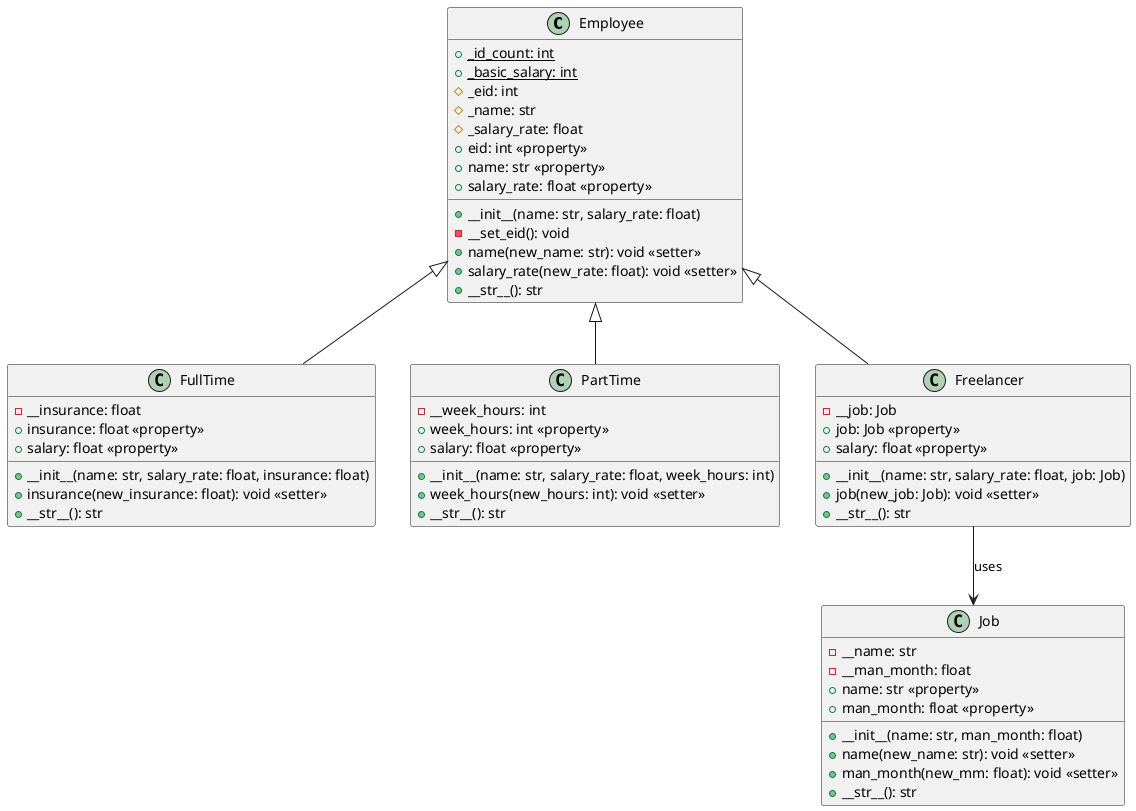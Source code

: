 @startuml Class Diagram

class Employee {
    + {static} _id_count: int
    + {static} _basic_salary: int
    # _eid: int
    # _name: str
    # _salary_rate: float
    + __init__(name: str, salary_rate: float)
    - __set_eid(): void
    + eid: int <<property>>
    + name: str <<property>>
    + name(new_name: str): void <<setter>>
    + salary_rate: float <<property>>
    + salary_rate(new_rate: float): void <<setter>>
    + __str__(): str
}

class FullTime {
    - __insurance: float
    + __init__(name: str, salary_rate: float, insurance: float)
    + insurance: float <<property>>
    + insurance(new_insurance: float): void <<setter>>
    + salary: float <<property>>
    + __str__(): str
}

class PartTime {
    - __week_hours: int
    + __init__(name: str, salary_rate: float, week_hours: int)
    + week_hours: int <<property>>
    + week_hours(new_hours: int): void <<setter>>
    + salary: float <<property>>
    + __str__(): str
}

class Freelancer {
    - __job: Job
    + __init__(name: str, salary_rate: float, job: Job)
    + job: Job <<property>>
    + job(new_job: Job): void <<setter>>
    + salary: float <<property>>
    + __str__(): str
}

class Job {
    - __name: str
    - __man_month: float
    + __init__(name: str, man_month: float)
    + name: str <<property>>
    + name(new_name: str): void <<setter>>
    + man_month: float <<property>>
    + man_month(new_mm: float): void <<setter>>
    + __str__(): str
}

Employee <|-- FullTime
Employee <|-- PartTime
Employee <|-- Freelancer
Freelancer --> Job : uses

@enduml